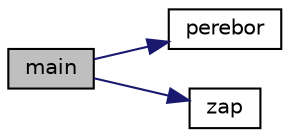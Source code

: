 digraph "main"
{
 // LATEX_PDF_SIZE
  edge [fontname="Helvetica",fontsize="10",labelfontname="Helvetica",labelfontsize="10"];
  node [fontname="Helvetica",fontsize="10",shape=record];
  rankdir="LR";
  Node1 [label="main",height=0.2,width=0.4,color="black", fillcolor="grey75", style="filled", fontcolor="black",tooltip="Головна функція."];
  Node1 -> Node2 [color="midnightblue",fontsize="10",style="solid",fontname="Helvetica"];
  Node2 [label="perebor",height=0.2,width=0.4,color="black", fillcolor="white", style="filled",URL="$main_8c.html#afc4f50e5c4a0d32a9911296b6738f007",tooltip="@fuction perebor"];
  Node1 -> Node3 [color="midnightblue",fontsize="10",style="solid",fontname="Helvetica"];
  Node3 [label="zap",height=0.2,width=0.4,color="black", fillcolor="white", style="filled",URL="$main_8c.html#a7fa30619f5100fc1974627b89f1957cb",tooltip="@fuction zap"];
}
